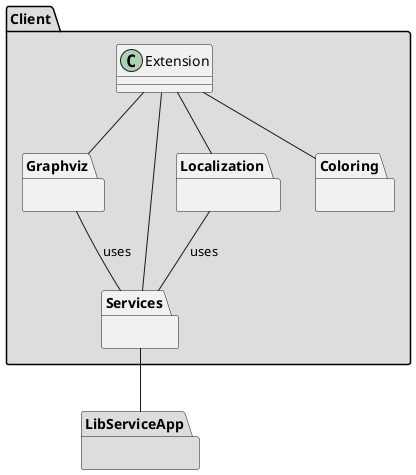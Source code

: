 @startuml

package Client #DDDDDD {

    class Extension

    package Graphviz{}

    package Services{}

    package Localization {
    }
    package Coloring {
    }
   
    Extension -- Graphviz 
    Extension -- Services 
    Extension -- Localization 
    Extension -- Coloring
    Localization -- Services: uses
    Graphviz -- Services :uses
 
}

package LibServiceApp #DDDDDD{
}

Services -- LibServiceApp 


@enduml